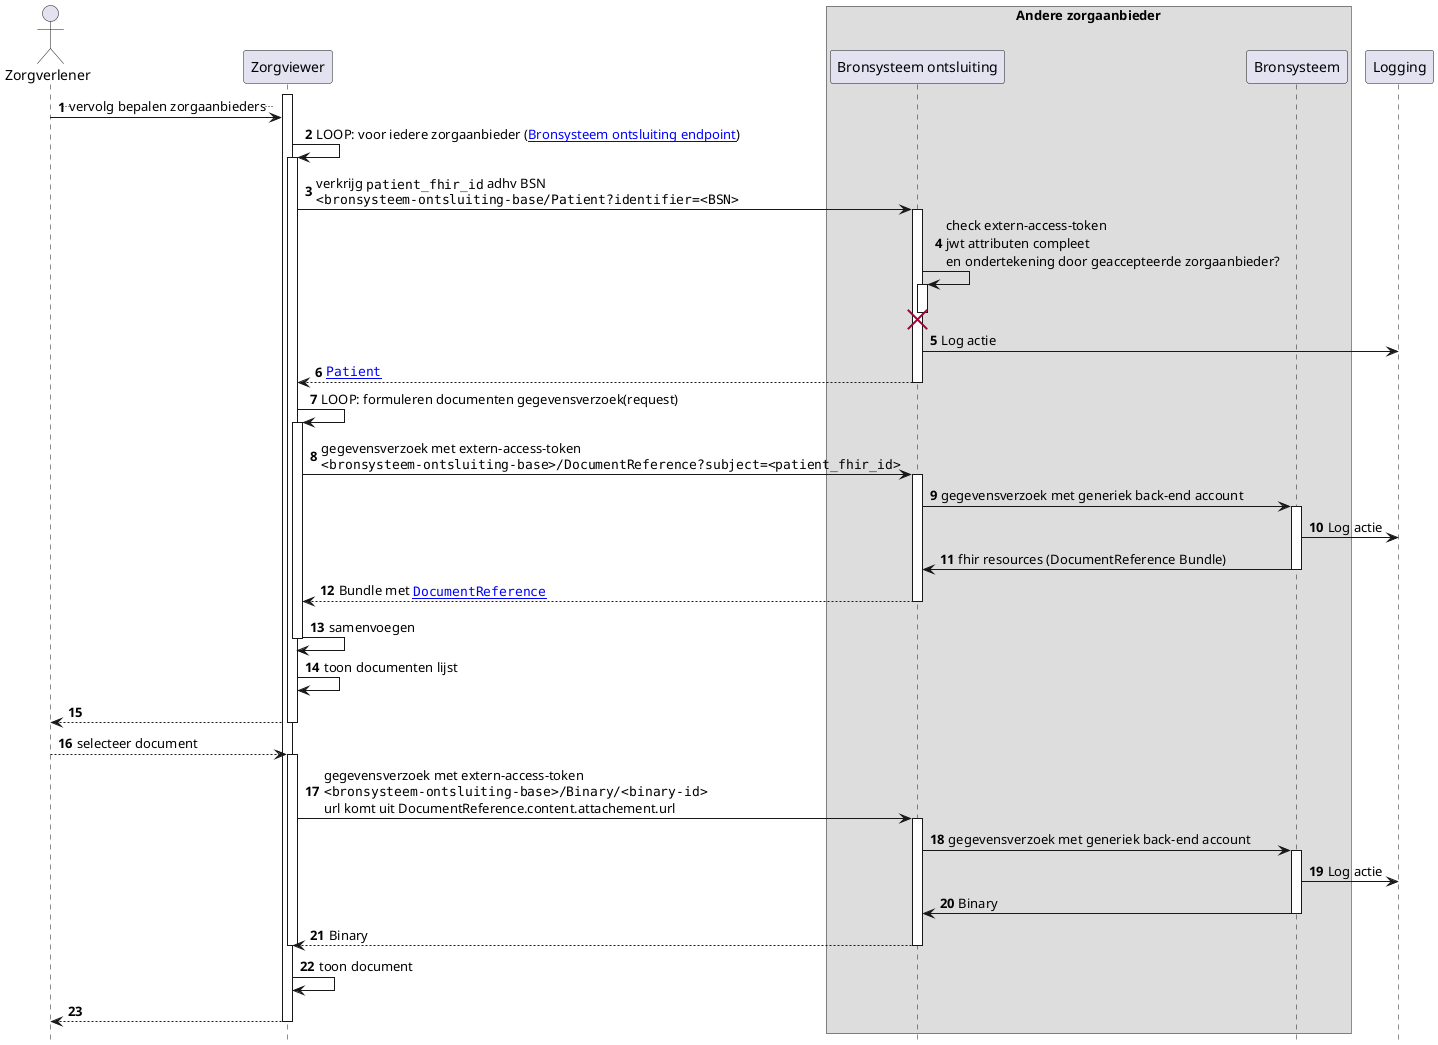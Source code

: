 @startuml
hide footbox
autonumber

actor Zorgverlener
participant Zorgviewer
box "Andere zorgaanbieder"
participant "Bronsysteem ontsluiting" as Bron
participant Bronsysteem
end box

activate Zorgviewer
Zorgverlener->Zorgviewer: ..vervolg bepalen zorgaanbieders..
Zorgviewer->Zorgviewer: LOOP: voor iedere zorgaanbieder ([[Endpoint-UMCG.html Bronsysteem ontsluiting endpoint]])
activate Zorgviewer
Zorgviewer->Bron : verkrijg ""patient_fhir_id"" adhv BSN\n""<bronsysteem-ontsluiting-base/Patient?identifier=<BSN>""
activate Bron
Bron->Bron++ : check extern-access-token\njwt attributen compleet\nen ondertekening door geaccepteerde zorgaanbieder?
destroy Bron
Bron->Logging : Log actie
Bron-->Zorgviewer : ""[[StructureDefinition-Patient.html Patient]]""
deactivate Bron
Zorgviewer->Zorgviewer: LOOP: formuleren documenten gegevensverzoek(request)
activate Zorgviewer
Zorgviewer->Bron: gegevensverzoek met extern-access-token\n""<bronsysteem-ontsluiting-base>/DocumentReference?subject=<patient_fhir_id>""
activate Bron
Bron->Bronsysteem : gegevensverzoek met generiek back-end account
activate Bronsysteem
Bronsysteem->Logging : Log actie
Bronsysteem->Bron: fhir resources (DocumentReference Bundle)
deactivate Bronsysteem
Bron-->Zorgviewer: Bundle met ""[[StructureDefinition-DocumentReference.html DocumentReference]]""
deactivate Bron
Zorgviewer->Zorgviewer: samenvoegen
deactivate Zorgviewer
Zorgviewer->Zorgviewer: toon documenten lijst
Zorgviewer-->Zorgverlener
deactivate Zorgviewer

Zorgverlener-->Zorgviewer: selecteer document
activate Zorgviewer
Zorgviewer->Bron: gegevensverzoek met extern-access-token\n""<bronsysteem-ontsluiting-base>/Binary/<binary-id>""\nurl komt uit DocumentReference.content.attachement.url
activate Bron
Bron->Bronsysteem : gegevensverzoek met generiek back-end account
activate Bronsysteem
Bronsysteem->Logging : Log actie
Bronsysteem->Bron: Binary
deactivate Bronsysteem
Bron-->Zorgviewer: Binary
deactivate Bron
deactivate Zorgviewer
Zorgviewer->Zorgviewer: toon document
Zorgviewer-->Zorgverlener
deactivate Zorgviewer

@enduml